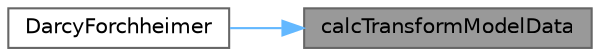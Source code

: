 digraph "calcTransformModelData"
{
 // LATEX_PDF_SIZE
  bgcolor="transparent";
  edge [fontname=Helvetica,fontsize=10,labelfontname=Helvetica,labelfontsize=10];
  node [fontname=Helvetica,fontsize=10,shape=box,height=0.2,width=0.4];
  rankdir="RL";
  Node1 [id="Node000001",label="calcTransformModelData",height=0.2,width=0.4,color="gray40", fillcolor="grey60", style="filled", fontcolor="black",tooltip=" "];
  Node1 -> Node2 [id="edge1_Node000001_Node000002",dir="back",color="steelblue1",style="solid",tooltip=" "];
  Node2 [id="Node000002",label="DarcyForchheimer",height=0.2,width=0.4,color="grey40", fillcolor="white", style="filled",URL="$classFoam_1_1porosityModels_1_1DarcyForchheimer.html#ad340a6fcd04fc9fcd7733d53d61a7771",tooltip=" "];
}
